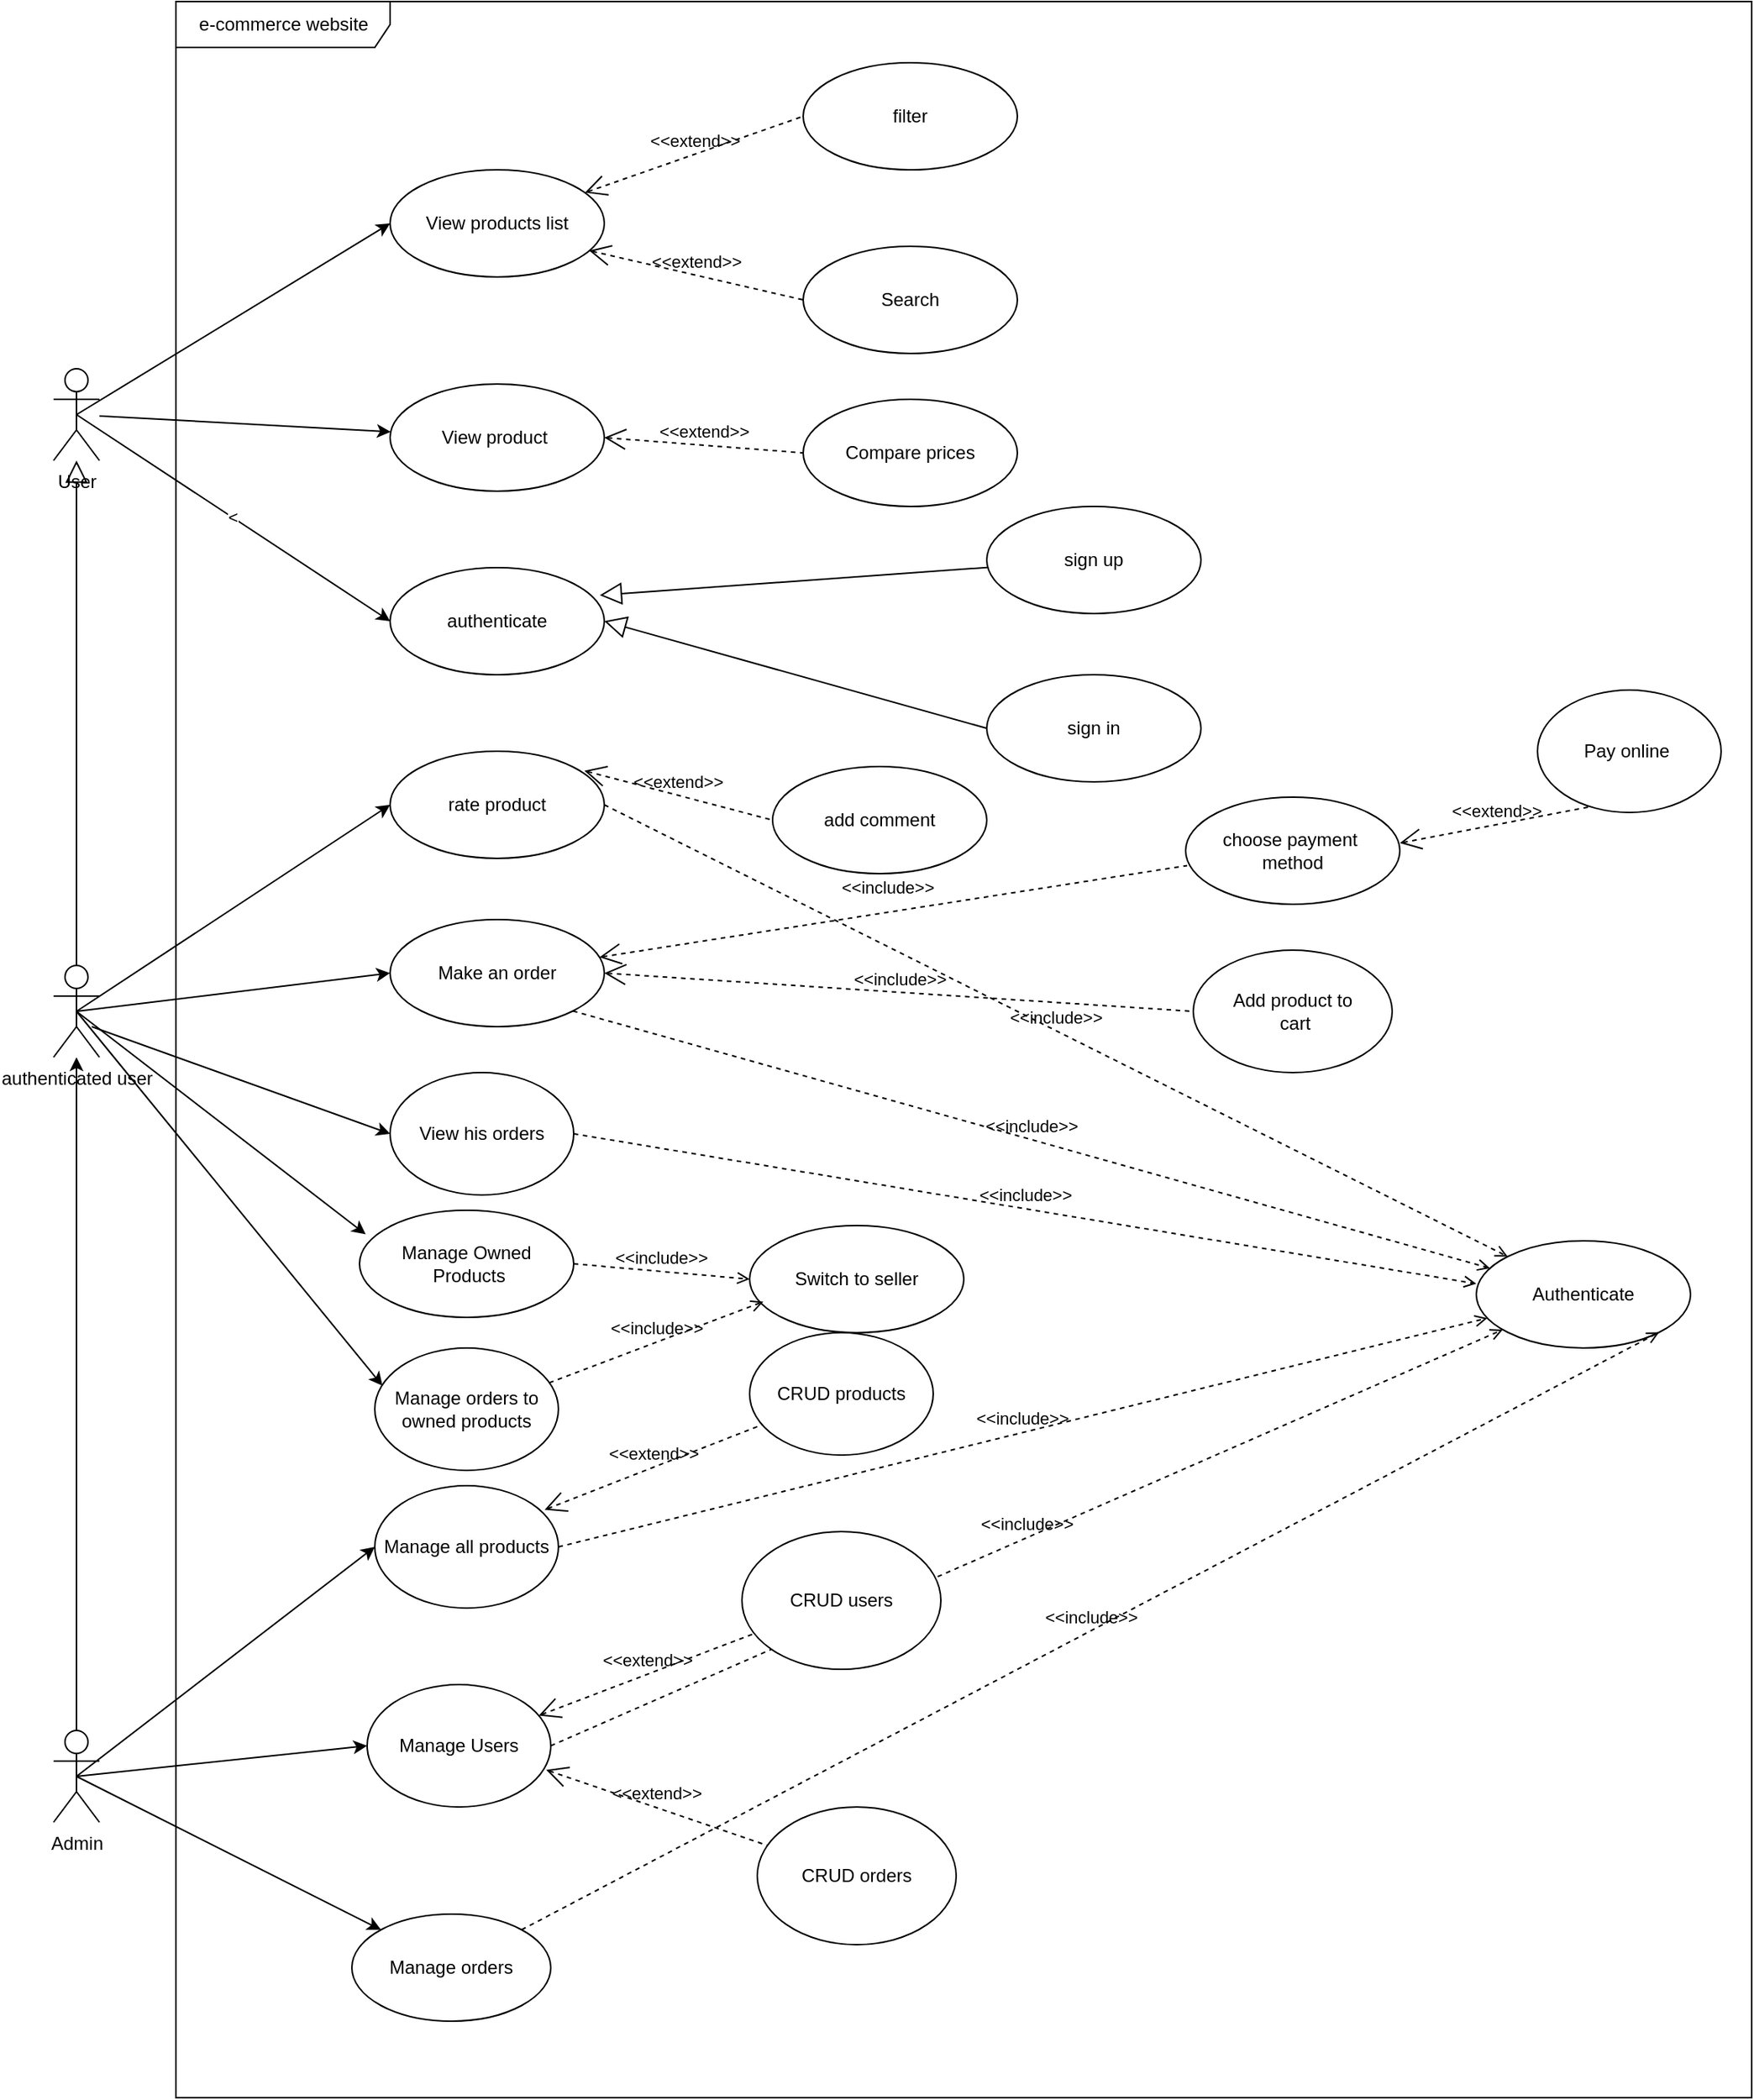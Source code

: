 <mxfile version="24.0.4" type="device">
  <diagram id="31jGTCrCj4lVTNEMV_e0" name="Page-1">
    <mxGraphModel dx="1364" dy="1832" grid="1" gridSize="10" guides="1" tooltips="1" connect="1" arrows="1" fold="1" page="1" pageScale="1" pageWidth="850" pageHeight="1100" math="0" shadow="0">
      <root>
        <mxCell id="0" />
        <mxCell id="1" parent="0" />
        <mxCell id="8" value="e-commerce website" style="shape=umlFrame;tabWidth=110;tabHeight=30;tabPosition=left;html=1;boundedLbl=1;labelInHeader=1;width=140;height=30;" parent="1" vertex="1">
          <mxGeometry x="140" y="-210" width="1030" height="1370" as="geometry" />
        </mxCell>
        <mxCell id="44" style="edgeStyle=none;html=1;exitX=0.5;exitY=0.5;exitDx=0;exitDy=0;exitPerimeter=0;entryX=0;entryY=0.5;entryDx=0;entryDy=0;" parent="1" source="11" target="SLYQz8XGx21b7xJF56s8-95" edge="1">
          <mxGeometry relative="1" as="geometry">
            <mxPoint x="285.88" y="758.23" as="targetPoint" />
          </mxGeometry>
        </mxCell>
        <mxCell id="45" style="edgeStyle=none;html=1;exitX=0.5;exitY=0.5;exitDx=0;exitDy=0;exitPerimeter=0;entryX=0;entryY=0.5;entryDx=0;entryDy=0;" parent="1" source="11" target="SLYQz8XGx21b7xJF56s8-96" edge="1">
          <mxGeometry relative="1" as="geometry">
            <mxPoint x="280" y="840" as="targetPoint" />
          </mxGeometry>
        </mxCell>
        <mxCell id="61" style="edgeStyle=none;html=1;exitX=0.5;exitY=0.5;exitDx=0;exitDy=0;exitPerimeter=0;entryX=0;entryY=0;entryDx=0;entryDy=0;" parent="1" source="11" target="59" edge="1">
          <mxGeometry relative="1" as="geometry" />
        </mxCell>
        <mxCell id="11" value="Admin" style="shape=umlActor;verticalLabelPosition=bottom;verticalAlign=top;html=1;outlineConnect=0;" parent="1" vertex="1">
          <mxGeometry x="60" y="920" width="30" height="60" as="geometry" />
        </mxCell>
        <mxCell id="81" style="edgeStyle=none;html=1;exitX=0.5;exitY=0;exitDx=0;exitDy=0;exitPerimeter=0;" parent="1" source="11" target="20" edge="1">
          <mxGeometry relative="1" as="geometry">
            <mxPoint x="75" y="750" as="sourcePoint" />
          </mxGeometry>
        </mxCell>
        <mxCell id="24" value="&amp;lt;" style="edgeStyle=none;html=1;exitX=0.5;exitY=0.5;exitDx=0;exitDy=0;exitPerimeter=0;entryX=0;entryY=0.5;entryDx=0;entryDy=0;" parent="1" source="13" target="77" edge="1">
          <mxGeometry relative="1" as="geometry">
            <mxPoint x="312.24" y="227.79" as="targetPoint" />
          </mxGeometry>
        </mxCell>
        <mxCell id="26" style="edgeStyle=none;html=1;exitX=0.5;exitY=0.5;exitDx=0;exitDy=0;exitPerimeter=0;entryX=0;entryY=0.5;entryDx=0;entryDy=0;" parent="1" source="13" target="25" edge="1">
          <mxGeometry relative="1" as="geometry" />
        </mxCell>
        <mxCell id="92" style="edgeStyle=none;html=1;" parent="1" source="13" target="90" edge="1">
          <mxGeometry relative="1" as="geometry" />
        </mxCell>
        <mxCell id="13" value="User" style="shape=umlActor;verticalLabelPosition=bottom;verticalAlign=top;html=1;outlineConnect=0;" parent="1" vertex="1">
          <mxGeometry x="60" y="30" width="30" height="60" as="geometry" />
        </mxCell>
        <mxCell id="28" style="edgeStyle=none;html=1;exitX=0.5;exitY=0.5;exitDx=0;exitDy=0;exitPerimeter=0;entryX=0;entryY=0.5;entryDx=0;entryDy=0;" parent="1" source="20" target="27" edge="1">
          <mxGeometry relative="1" as="geometry" />
        </mxCell>
        <mxCell id="31" style="edgeStyle=none;html=1;exitX=0.5;exitY=0.5;exitDx=0;exitDy=0;exitPerimeter=0;entryX=0;entryY=0.5;entryDx=0;entryDy=0;" parent="1" source="20" target="29" edge="1">
          <mxGeometry relative="1" as="geometry" />
        </mxCell>
        <mxCell id="83" style="edgeStyle=none;html=1;entryX=0.029;entryY=0.225;entryDx=0;entryDy=0;exitX=0.5;exitY=0.5;exitDx=0;exitDy=0;exitPerimeter=0;entryPerimeter=0;" parent="1" source="20" target="82" edge="1">
          <mxGeometry relative="1" as="geometry" />
        </mxCell>
        <mxCell id="20" value="authenticated user" style="shape=umlActor;html=1;verticalLabelPosition=bottom;verticalAlign=top;align=center;" parent="1" vertex="1">
          <mxGeometry x="60" y="420" width="30" height="60" as="geometry" />
        </mxCell>
        <mxCell id="21" value="" style="edgeStyle=none;html=1;endArrow=block;endFill=0;endSize=12;verticalAlign=bottom;exitX=0.5;exitY=0;exitDx=0;exitDy=0;exitPerimeter=0;" parent="1" source="20" target="13" edge="1">
          <mxGeometry width="160" relative="1" as="geometry">
            <mxPoint x="340" y="460" as="sourcePoint" />
            <mxPoint x="75" y="230" as="targetPoint" />
          </mxGeometry>
        </mxCell>
        <mxCell id="25" value="View products list" style="ellipse;whiteSpace=wrap;html=1;" parent="1" vertex="1">
          <mxGeometry x="280" y="-100" width="140" height="70" as="geometry" />
        </mxCell>
        <mxCell id="27" value="rate product" style="ellipse;whiteSpace=wrap;html=1;" parent="1" vertex="1">
          <mxGeometry x="280" y="280" width="140" height="70" as="geometry" />
        </mxCell>
        <mxCell id="29" value="Make an order" style="ellipse;whiteSpace=wrap;html=1;" parent="1" vertex="1">
          <mxGeometry x="280" y="390" width="140" height="70" as="geometry" />
        </mxCell>
        <mxCell id="33" value="Search" style="ellipse;whiteSpace=wrap;html=1;" parent="1" vertex="1">
          <mxGeometry x="550" y="-50" width="140" height="70" as="geometry" />
        </mxCell>
        <mxCell id="35" value="Authenticate" style="ellipse;whiteSpace=wrap;html=1;" parent="1" vertex="1">
          <mxGeometry x="990" y="600" width="140" height="70" as="geometry" />
        </mxCell>
        <mxCell id="36" value="&amp;lt;&amp;lt;include&amp;gt;&amp;gt;" style="edgeStyle=none;html=1;endArrow=open;verticalAlign=bottom;dashed=1;labelBackgroundColor=none;exitX=1;exitY=1;exitDx=0;exitDy=0;" parent="1" source="29" target="35" edge="1">
          <mxGeometry width="160" relative="1" as="geometry">
            <mxPoint x="740" y="500" as="sourcePoint" />
            <mxPoint x="490" y="500" as="targetPoint" />
          </mxGeometry>
        </mxCell>
        <mxCell id="37" value="&amp;lt;&amp;lt;include&amp;gt;&amp;gt;" style="edgeStyle=none;html=1;endArrow=open;verticalAlign=bottom;dashed=1;labelBackgroundColor=none;entryX=0;entryY=0;entryDx=0;entryDy=0;exitX=1;exitY=0.5;exitDx=0;exitDy=0;" parent="1" source="27" target="35" edge="1">
          <mxGeometry width="160" relative="1" as="geometry">
            <mxPoint x="330" y="500" as="sourcePoint" />
            <mxPoint x="490" y="500" as="targetPoint" />
          </mxGeometry>
        </mxCell>
        <mxCell id="47" value="&amp;lt;&amp;lt;include&amp;gt;&amp;gt;" style="edgeStyle=none;html=1;endArrow=open;verticalAlign=bottom;dashed=1;labelBackgroundColor=none;exitX=1;exitY=0.5;exitDx=0;exitDy=0;" parent="1" source="SLYQz8XGx21b7xJF56s8-95" target="35" edge="1">
          <mxGeometry width="160" relative="1" as="geometry">
            <mxPoint x="420" y="745" as="sourcePoint" />
            <mxPoint x="590" y="750" as="targetPoint" />
          </mxGeometry>
        </mxCell>
        <mxCell id="49" value="&amp;lt;&amp;lt;include&amp;gt;&amp;gt;" style="edgeStyle=none;html=1;endArrow=open;verticalAlign=bottom;dashed=1;labelBackgroundColor=none;exitX=1;exitY=0.5;exitDx=0;exitDy=0;" parent="1" source="SLYQz8XGx21b7xJF56s8-96" target="35" edge="1">
          <mxGeometry width="160" relative="1" as="geometry">
            <mxPoint x="420" y="835" as="sourcePoint" />
            <mxPoint x="590" y="750" as="targetPoint" />
          </mxGeometry>
        </mxCell>
        <mxCell id="59" value="Manage orders" style="ellipse;whiteSpace=wrap;html=1;" parent="1" vertex="1">
          <mxGeometry x="255" y="1040" width="130" height="70" as="geometry" />
        </mxCell>
        <mxCell id="62" value="&amp;lt;&amp;lt;include&amp;gt;&amp;gt;" style="edgeStyle=none;html=1;endArrow=open;verticalAlign=bottom;dashed=1;labelBackgroundColor=none;entryX=1;entryY=1;entryDx=0;entryDy=0;exitX=1;exitY=0;exitDx=0;exitDy=0;" parent="1" source="59" target="35" edge="1">
          <mxGeometry width="160" relative="1" as="geometry">
            <mxPoint x="650" y="780" as="sourcePoint" />
            <mxPoint x="810" y="780" as="targetPoint" />
          </mxGeometry>
        </mxCell>
        <mxCell id="67" value="filter" style="ellipse;whiteSpace=wrap;html=1;" parent="1" vertex="1">
          <mxGeometry x="550" y="-170" width="140" height="70" as="geometry" />
        </mxCell>
        <mxCell id="68" value="&amp;lt;&amp;lt;extend&amp;gt;&amp;gt;" style="edgeStyle=none;html=1;startArrow=open;endArrow=none;startSize=12;verticalAlign=bottom;dashed=1;labelBackgroundColor=none;entryX=0;entryY=0.5;entryDx=0;entryDy=0;" parent="1" source="25" target="67" edge="1">
          <mxGeometry width="160" relative="1" as="geometry">
            <mxPoint x="420" y="240" as="sourcePoint" />
            <mxPoint x="580" y="240" as="targetPoint" />
          </mxGeometry>
        </mxCell>
        <mxCell id="69" value="add comment" style="ellipse;whiteSpace=wrap;html=1;" parent="1" vertex="1">
          <mxGeometry x="530" y="290" width="140" height="70" as="geometry" />
        </mxCell>
        <mxCell id="70" value="&amp;lt;&amp;lt;extend&amp;gt;&amp;gt;" style="edgeStyle=none;html=1;startArrow=open;endArrow=none;startSize=12;verticalAlign=bottom;dashed=1;labelBackgroundColor=none;entryX=0;entryY=0.5;entryDx=0;entryDy=0;exitX=0.907;exitY=0.182;exitDx=0;exitDy=0;exitPerimeter=0;" parent="1" source="27" target="69" edge="1">
          <mxGeometry width="160" relative="1" as="geometry">
            <mxPoint x="460" y="380" as="sourcePoint" />
            <mxPoint x="750" y="540" as="targetPoint" />
          </mxGeometry>
        </mxCell>
        <mxCell id="72" value="sign up" style="ellipse;whiteSpace=wrap;html=1;" parent="1" vertex="1">
          <mxGeometry x="670" y="120" width="140" height="70" as="geometry" />
        </mxCell>
        <mxCell id="73" value="sign in" style="ellipse;whiteSpace=wrap;html=1;" parent="1" vertex="1">
          <mxGeometry x="670" y="230" width="140" height="70" as="geometry" />
        </mxCell>
        <mxCell id="77" value="authenticate" style="ellipse;whiteSpace=wrap;html=1;" parent="1" vertex="1">
          <mxGeometry x="280" y="160" width="140" height="70" as="geometry" />
        </mxCell>
        <mxCell id="82" value="Manage Owned&lt;div&gt;&amp;nbsp;Products&lt;/div&gt;" style="ellipse;whiteSpace=wrap;html=1;" parent="1" vertex="1">
          <mxGeometry x="260" y="580" width="140" height="70" as="geometry" />
        </mxCell>
        <mxCell id="84" value="Switch to seller" style="ellipse;whiteSpace=wrap;html=1;" parent="1" vertex="1">
          <mxGeometry x="515" y="590" width="140" height="70" as="geometry" />
        </mxCell>
        <mxCell id="85" value="&amp;lt;&amp;lt;include&amp;gt;&amp;gt;" style="edgeStyle=none;html=1;endArrow=open;verticalAlign=bottom;dashed=1;labelBackgroundColor=none;exitX=1;exitY=0.5;exitDx=0;exitDy=0;entryX=0;entryY=0.5;entryDx=0;entryDy=0;" parent="1" source="82" target="84" edge="1">
          <mxGeometry width="160" relative="1" as="geometry">
            <mxPoint x="360" y="540" as="sourcePoint" />
            <mxPoint x="510" y="620" as="targetPoint" />
          </mxGeometry>
        </mxCell>
        <mxCell id="86" value="choose payment&amp;nbsp;&lt;div&gt;method&lt;/div&gt;" style="ellipse;whiteSpace=wrap;html=1;" parent="1" vertex="1">
          <mxGeometry x="800" y="310" width="140" height="70" as="geometry" />
        </mxCell>
        <mxCell id="87" value="&amp;lt;&amp;lt;include&amp;gt;&amp;gt;" style="edgeStyle=none;html=1;startArrow=open;endArrow=none;startSize=12;verticalAlign=bottom;dashed=1;labelBackgroundColor=none;entryX=0.007;entryY=0.639;entryDx=0;entryDy=0;entryPerimeter=0;" parent="1" source="29" target="86" edge="1">
          <mxGeometry x="-0.014" y="7" width="160" relative="1" as="geometry">
            <mxPoint x="350" y="670" as="sourcePoint" />
            <mxPoint x="510" y="670" as="targetPoint" />
            <mxPoint as="offset" />
          </mxGeometry>
        </mxCell>
        <mxCell id="88" value="" style="edgeStyle=none;html=1;endArrow=block;endFill=0;endSize=12;verticalAlign=bottom;entryX=0.979;entryY=0.257;entryDx=0;entryDy=0;entryPerimeter=0;" parent="1" source="72" target="77" edge="1">
          <mxGeometry width="160" relative="1" as="geometry">
            <mxPoint x="370" y="120" as="sourcePoint" />
            <mxPoint x="530" y="120" as="targetPoint" />
          </mxGeometry>
        </mxCell>
        <mxCell id="89" value="&amp;lt;&amp;lt;extend&amp;gt;&amp;gt;" style="edgeStyle=none;html=1;startArrow=open;endArrow=none;startSize=12;verticalAlign=bottom;dashed=1;labelBackgroundColor=none;entryX=0;entryY=0.5;entryDx=0;entryDy=0;exitX=0.929;exitY=0.754;exitDx=0;exitDy=0;exitPerimeter=0;" parent="1" source="25" target="33" edge="1">
          <mxGeometry width="160" relative="1" as="geometry">
            <mxPoint x="210" y="260" as="sourcePoint" />
            <mxPoint x="370" y="260" as="targetPoint" />
          </mxGeometry>
        </mxCell>
        <mxCell id="90" value="View product&amp;nbsp;" style="ellipse;whiteSpace=wrap;html=1;" parent="1" vertex="1">
          <mxGeometry x="280" y="40" width="140" height="70" as="geometry" />
        </mxCell>
        <mxCell id="93" value="" style="edgeStyle=none;html=1;endArrow=block;endFill=0;endSize=12;verticalAlign=bottom;exitX=0;exitY=0.5;exitDx=0;exitDy=0;entryX=1;entryY=0.5;entryDx=0;entryDy=0;" parent="1" source="73" target="77" edge="1">
          <mxGeometry width="160" relative="1" as="geometry">
            <mxPoint x="340" y="200" as="sourcePoint" />
            <mxPoint x="500" y="200" as="targetPoint" />
          </mxGeometry>
        </mxCell>
        <mxCell id="94" value="Compare prices" style="ellipse;whiteSpace=wrap;html=1;" parent="1" vertex="1">
          <mxGeometry x="550" y="50" width="140" height="70" as="geometry" />
        </mxCell>
        <mxCell id="95" value="&amp;lt;&amp;lt;extend&amp;gt;&amp;gt;" style="edgeStyle=none;html=1;startArrow=open;endArrow=none;startSize=12;verticalAlign=bottom;dashed=1;labelBackgroundColor=none;entryX=0;entryY=0.5;entryDx=0;entryDy=0;exitX=1;exitY=0.5;exitDx=0;exitDy=0;" parent="1" source="90" target="94" edge="1">
          <mxGeometry width="160" relative="1" as="geometry">
            <mxPoint x="590" y="220" as="sourcePoint" />
            <mxPoint x="750" y="220" as="targetPoint" />
          </mxGeometry>
        </mxCell>
        <mxCell id="SLYQz8XGx21b7xJF56s8-95" value="Manage all products" style="ellipse;whiteSpace=wrap;html=1;" vertex="1" parent="1">
          <mxGeometry x="270" y="760" width="120" height="80" as="geometry" />
        </mxCell>
        <mxCell id="SLYQz8XGx21b7xJF56s8-96" value="Manage Users" style="ellipse;whiteSpace=wrap;html=1;" vertex="1" parent="1">
          <mxGeometry x="265" y="890" width="120" height="80" as="geometry" />
        </mxCell>
        <mxCell id="SLYQz8XGx21b7xJF56s8-100" value="Add product to&lt;div&gt;&amp;nbsp;cart&lt;/div&gt;" style="ellipse;whiteSpace=wrap;html=1;" vertex="1" parent="1">
          <mxGeometry x="805" y="410" width="130" height="80" as="geometry" />
        </mxCell>
        <mxCell id="SLYQz8XGx21b7xJF56s8-101" value="&amp;lt;&amp;lt;include&amp;gt;&amp;gt;" style="edgeStyle=none;html=1;startArrow=open;endArrow=none;startSize=12;verticalAlign=bottom;dashed=1;labelBackgroundColor=none;entryX=0;entryY=0.5;entryDx=0;entryDy=0;exitX=1;exitY=0.5;exitDx=0;exitDy=0;" edge="1" parent="1" source="29" target="SLYQz8XGx21b7xJF56s8-100">
          <mxGeometry width="160" relative="1" as="geometry">
            <mxPoint x="463" y="480" as="sourcePoint" />
            <mxPoint x="860" y="385" as="targetPoint" />
          </mxGeometry>
        </mxCell>
        <mxCell id="SLYQz8XGx21b7xJF56s8-104" value="&amp;lt;&amp;lt;extend&amp;gt;&amp;gt;" style="edgeStyle=none;html=1;startArrow=open;endArrow=none;startSize=12;verticalAlign=bottom;dashed=1;labelBackgroundColor=none;exitX=0.925;exitY=0.197;exitDx=0;exitDy=0;exitPerimeter=0;" edge="1" parent="1" source="SLYQz8XGx21b7xJF56s8-95" target="SLYQz8XGx21b7xJF56s8-105">
          <mxGeometry width="160" relative="1" as="geometry">
            <mxPoint x="400" y="760" as="sourcePoint" />
            <mxPoint x="520" y="745" as="targetPoint" />
          </mxGeometry>
        </mxCell>
        <mxCell id="SLYQz8XGx21b7xJF56s8-105" value="CRUD products" style="ellipse;whiteSpace=wrap;html=1;" vertex="1" parent="1">
          <mxGeometry x="515" y="660" width="120" height="80" as="geometry" />
        </mxCell>
        <mxCell id="SLYQz8XGx21b7xJF56s8-107" value="&amp;lt;&amp;lt;extend&amp;gt;&amp;gt;" style="edgeStyle=none;html=1;startArrow=open;endArrow=none;startSize=12;verticalAlign=bottom;dashed=1;labelBackgroundColor=none;" edge="1" target="SLYQz8XGx21b7xJF56s8-106" parent="1" source="SLYQz8XGx21b7xJF56s8-96">
          <mxGeometry width="160" relative="1" as="geometry">
            <mxPoint x="400" y="840" as="sourcePoint" />
            <mxPoint x="520" y="825" as="targetPoint" />
          </mxGeometry>
        </mxCell>
        <mxCell id="SLYQz8XGx21b7xJF56s8-109" value="CRUD orders" style="ellipse;whiteSpace=wrap;html=1;" vertex="1" parent="1">
          <mxGeometry x="520" y="970" width="130" height="90" as="geometry" />
        </mxCell>
        <mxCell id="SLYQz8XGx21b7xJF56s8-110" value="&amp;lt;&amp;lt;extend&amp;gt;&amp;gt;" style="edgeStyle=none;html=1;startArrow=open;endArrow=none;startSize=12;verticalAlign=bottom;dashed=1;labelBackgroundColor=none;exitX=0.975;exitY=0.697;exitDx=0;exitDy=0;exitPerimeter=0;" edge="1" target="SLYQz8XGx21b7xJF56s8-109" parent="1" source="SLYQz8XGx21b7xJF56s8-96">
          <mxGeometry width="160" relative="1" as="geometry">
            <mxPoint x="400" y="940" as="sourcePoint" />
            <mxPoint x="520" y="925" as="targetPoint" />
          </mxGeometry>
        </mxCell>
        <mxCell id="SLYQz8XGx21b7xJF56s8-111" value="Manage orders to&lt;div&gt;owned products&lt;/div&gt;" style="ellipse;whiteSpace=wrap;html=1;" vertex="1" parent="1">
          <mxGeometry x="270" y="670" width="120" height="80" as="geometry" />
        </mxCell>
        <mxCell id="SLYQz8XGx21b7xJF56s8-113" style="edgeStyle=none;html=1;entryX=0.042;entryY=0.309;entryDx=0;entryDy=0;entryPerimeter=0;exitX=0.5;exitY=0.5;exitDx=0;exitDy=0;exitPerimeter=0;" edge="1" parent="1" source="20" target="SLYQz8XGx21b7xJF56s8-111">
          <mxGeometry relative="1" as="geometry">
            <mxPoint x="100" y="468" as="sourcePoint" />
            <mxPoint x="330" y="585" as="targetPoint" />
          </mxGeometry>
        </mxCell>
        <mxCell id="SLYQz8XGx21b7xJF56s8-106" value="CRUD users" style="ellipse;whiteSpace=wrap;html=1;" vertex="1" parent="1">
          <mxGeometry x="510" y="790" width="130" height="90" as="geometry" />
        </mxCell>
        <mxCell id="SLYQz8XGx21b7xJF56s8-120" value="&amp;lt;&amp;lt;include&amp;gt;&amp;gt;" style="edgeStyle=none;html=1;endArrow=open;verticalAlign=bottom;dashed=1;labelBackgroundColor=none;exitX=0.95;exitY=0.284;exitDx=0;exitDy=0;exitPerimeter=0;entryX=0.064;entryY=0.711;entryDx=0;entryDy=0;entryPerimeter=0;" edge="1" parent="1" source="SLYQz8XGx21b7xJF56s8-111" target="84">
          <mxGeometry width="160" relative="1" as="geometry">
            <mxPoint x="415" y="605" as="sourcePoint" />
            <mxPoint x="525" y="605" as="targetPoint" />
          </mxGeometry>
        </mxCell>
        <mxCell id="SLYQz8XGx21b7xJF56s8-121" value="&amp;lt;&amp;lt;extend&amp;gt;&amp;gt;" style="edgeStyle=none;html=1;startArrow=open;endArrow=none;startSize=12;verticalAlign=bottom;dashed=1;labelBackgroundColor=none;entryX=0.308;entryY=0.947;entryDx=0;entryDy=0;entryPerimeter=0;" edge="1" parent="1" target="SLYQz8XGx21b7xJF56s8-122">
          <mxGeometry width="160" relative="1" as="geometry">
            <mxPoint x="940" y="340" as="sourcePoint" />
            <mxPoint x="540" y="335" as="targetPoint" />
          </mxGeometry>
        </mxCell>
        <mxCell id="SLYQz8XGx21b7xJF56s8-122" value="Pay online&amp;nbsp;" style="ellipse;whiteSpace=wrap;html=1;" vertex="1" parent="1">
          <mxGeometry x="1030" y="240" width="120" height="80" as="geometry" />
        </mxCell>
        <mxCell id="SLYQz8XGx21b7xJF56s8-123" value="View his orders" style="ellipse;whiteSpace=wrap;html=1;" vertex="1" parent="1">
          <mxGeometry x="280" y="490" width="120" height="80" as="geometry" />
        </mxCell>
        <mxCell id="SLYQz8XGx21b7xJF56s8-124" style="edgeStyle=none;html=1;exitX=0.5;exitY=0.5;exitDx=0;exitDy=0;exitPerimeter=0;entryX=0;entryY=0.5;entryDx=0;entryDy=0;" edge="1" parent="1" target="SLYQz8XGx21b7xJF56s8-123">
          <mxGeometry relative="1" as="geometry">
            <mxPoint x="85" y="460" as="sourcePoint" />
            <mxPoint x="290" y="435" as="targetPoint" />
          </mxGeometry>
        </mxCell>
        <mxCell id="SLYQz8XGx21b7xJF56s8-125" value="&amp;lt;&amp;lt;include&amp;gt;&amp;gt;" style="edgeStyle=none;html=1;endArrow=open;verticalAlign=bottom;dashed=1;labelBackgroundColor=none;exitX=1;exitY=0.5;exitDx=0;exitDy=0;" edge="1" parent="1" source="SLYQz8XGx21b7xJF56s8-123">
          <mxGeometry width="160" relative="1" as="geometry">
            <mxPoint x="409" y="460" as="sourcePoint" />
            <mxPoint x="990" y="628" as="targetPoint" />
          </mxGeometry>
        </mxCell>
      </root>
    </mxGraphModel>
  </diagram>
</mxfile>

